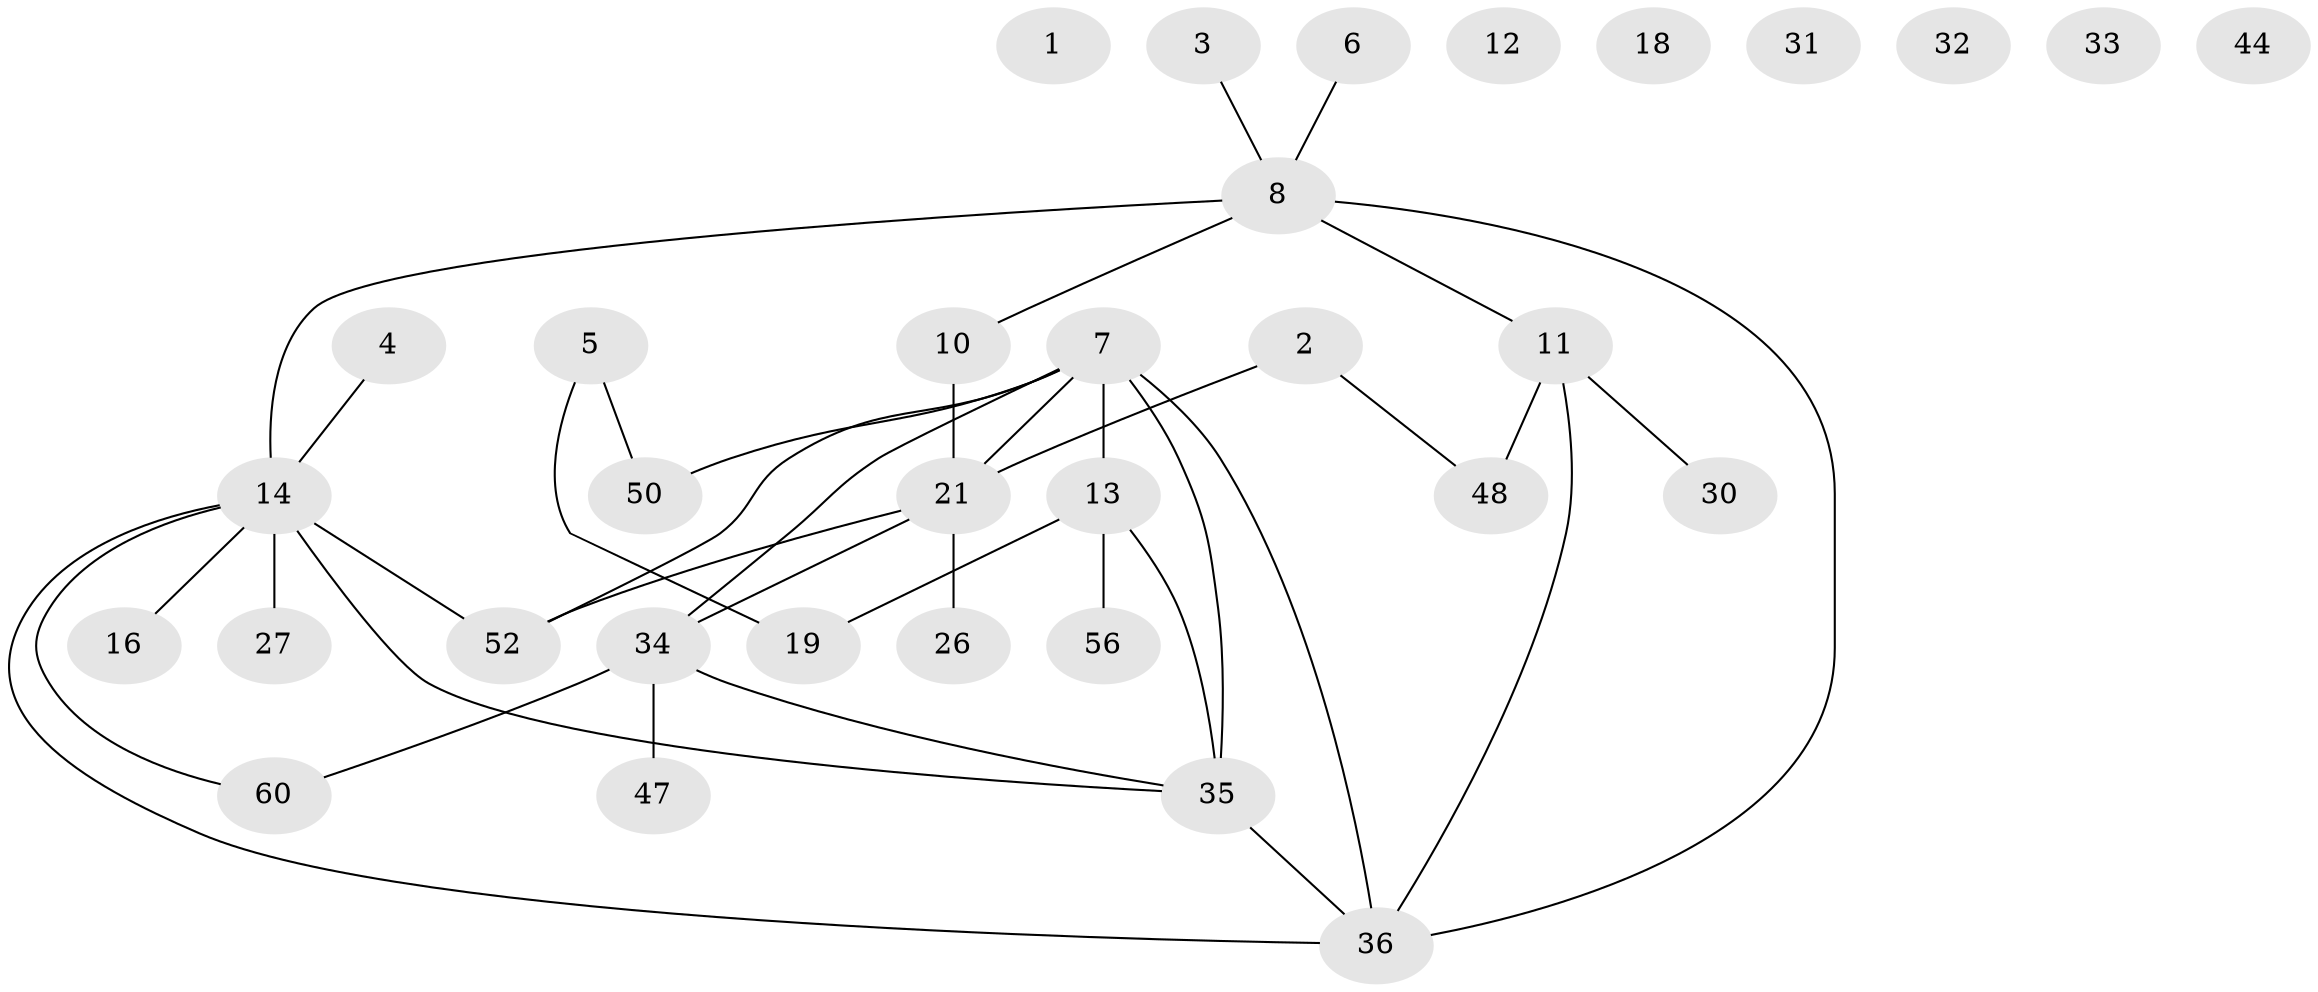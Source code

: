 // original degree distribution, {1: 0.3333333333333333, 2: 0.30303030303030304, 4: 0.10606060606060606, 0: 0.06060606060606061, 3: 0.10606060606060606, 7: 0.015151515151515152, 5: 0.06060606060606061, 6: 0.015151515151515152}
// Generated by graph-tools (version 1.1) at 2025/13/03/09/25 04:13:01]
// undirected, 33 vertices, 38 edges
graph export_dot {
graph [start="1"]
  node [color=gray90,style=filled];
  1 [super="+38"];
  2 [super="+25"];
  3;
  4 [super="+29"];
  5 [super="+23+15"];
  6;
  7 [super="+28"];
  8 [super="+9+54+22"];
  10;
  11 [super="+64"];
  12;
  13 [super="+17+41+42"];
  14 [super="+24+39+58"];
  16 [super="+46"];
  18 [super="+20"];
  19 [super="+55"];
  21 [super="+45"];
  26;
  27;
  30 [super="+43"];
  31;
  32 [super="+51"];
  33;
  34 [super="+61"];
  35 [super="+37"];
  36 [super="+40"];
  44;
  47;
  48;
  50;
  52 [super="+57"];
  56;
  60;
  2 -- 48;
  2 -- 21;
  3 -- 8;
  4 -- 14;
  5 -- 50;
  5 -- 19;
  6 -- 8;
  7 -- 50;
  7 -- 34;
  7 -- 35;
  7 -- 52;
  7 -- 21;
  7 -- 36;
  7 -- 13;
  8 -- 10;
  8 -- 14;
  8 -- 11;
  8 -- 36;
  10 -- 21;
  11 -- 48;
  11 -- 30;
  11 -- 36;
  13 -- 35;
  13 -- 56;
  13 -- 19;
  14 -- 27;
  14 -- 60;
  14 -- 52;
  14 -- 35;
  14 -- 36;
  14 -- 16;
  21 -- 34;
  21 -- 26;
  21 -- 52;
  34 -- 60;
  34 -- 47;
  34 -- 35;
  35 -- 36;
}
